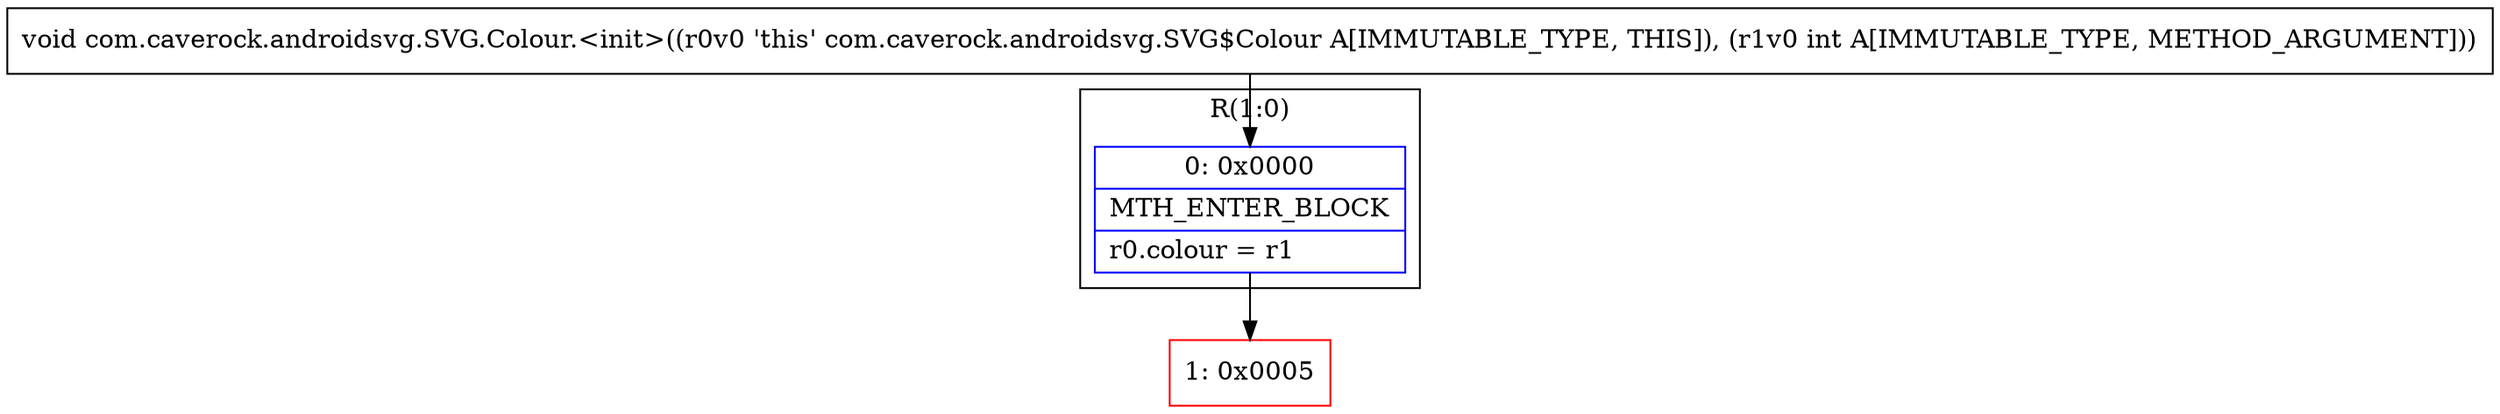 digraph "CFG forcom.caverock.androidsvg.SVG.Colour.\<init\>(I)V" {
subgraph cluster_Region_1608274033 {
label = "R(1:0)";
node [shape=record,color=blue];
Node_0 [shape=record,label="{0\:\ 0x0000|MTH_ENTER_BLOCK\l|r0.colour = r1\l}"];
}
Node_1 [shape=record,color=red,label="{1\:\ 0x0005}"];
MethodNode[shape=record,label="{void com.caverock.androidsvg.SVG.Colour.\<init\>((r0v0 'this' com.caverock.androidsvg.SVG$Colour A[IMMUTABLE_TYPE, THIS]), (r1v0 int A[IMMUTABLE_TYPE, METHOD_ARGUMENT])) }"];
MethodNode -> Node_0;
Node_0 -> Node_1;
}

